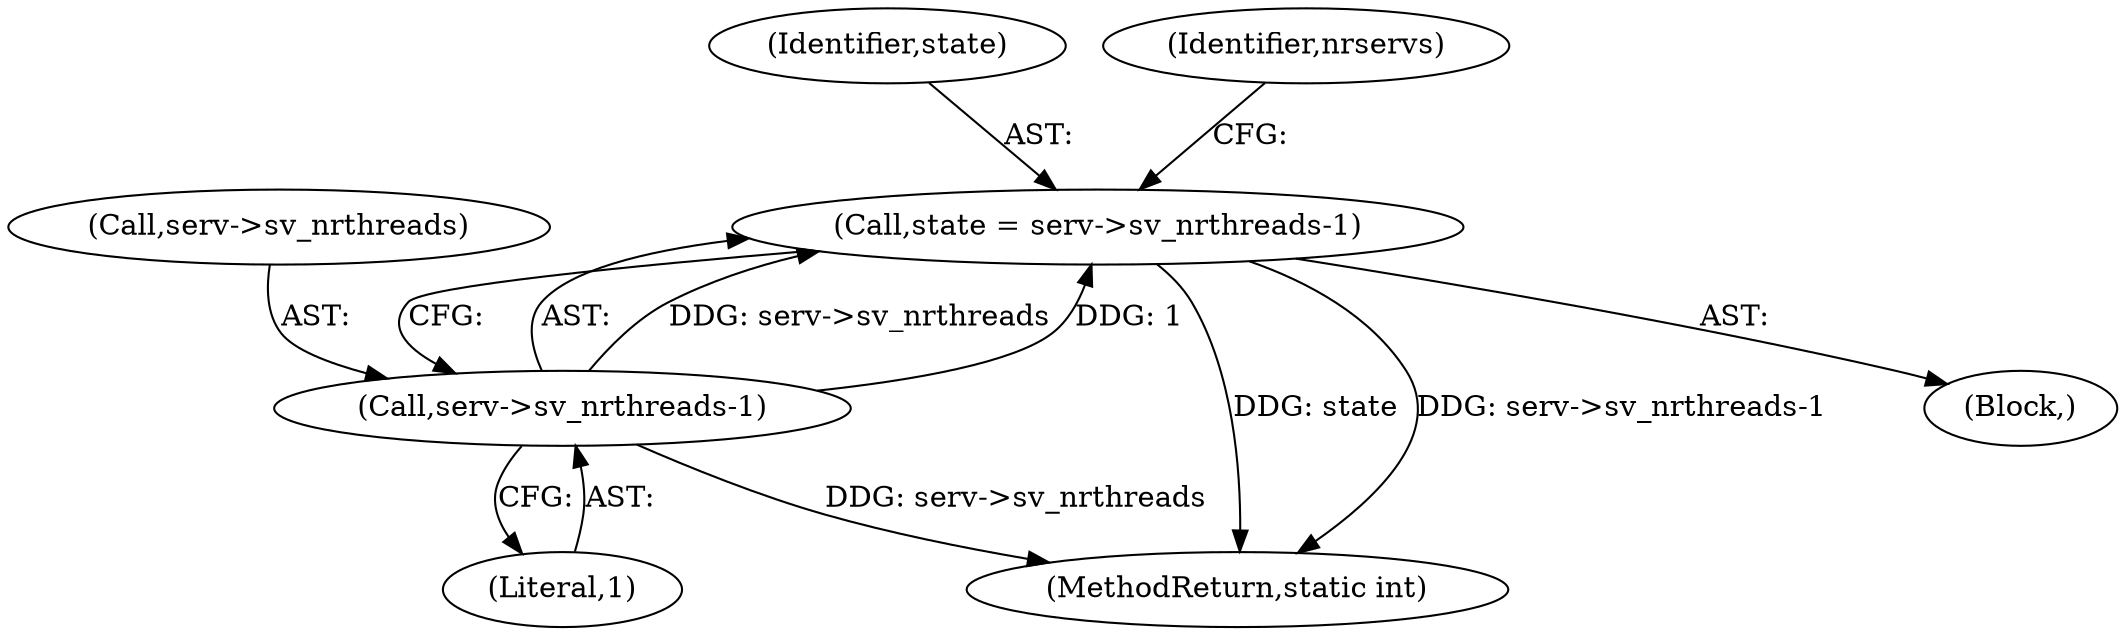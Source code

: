 digraph "0_linux_c70422f760c120480fee4de6c38804c72aa26bc1_20@API" {
"1000114" [label="(Call,state = serv->sv_nrthreads-1)"];
"1000116" [label="(Call,serv->sv_nrthreads-1)"];
"1000116" [label="(Call,serv->sv_nrthreads-1)"];
"1000115" [label="(Identifier,state)"];
"1000114" [label="(Call,state = serv->sv_nrthreads-1)"];
"1000117" [label="(Call,serv->sv_nrthreads)"];
"1000109" [label="(Block,)"];
"1000125" [label="(Identifier,nrservs)"];
"1000211" [label="(MethodReturn,static int)"];
"1000120" [label="(Literal,1)"];
"1000114" -> "1000109"  [label="AST: "];
"1000114" -> "1000116"  [label="CFG: "];
"1000115" -> "1000114"  [label="AST: "];
"1000116" -> "1000114"  [label="AST: "];
"1000125" -> "1000114"  [label="CFG: "];
"1000114" -> "1000211"  [label="DDG: state"];
"1000114" -> "1000211"  [label="DDG: serv->sv_nrthreads-1"];
"1000116" -> "1000114"  [label="DDG: serv->sv_nrthreads"];
"1000116" -> "1000114"  [label="DDG: 1"];
"1000116" -> "1000120"  [label="CFG: "];
"1000117" -> "1000116"  [label="AST: "];
"1000120" -> "1000116"  [label="AST: "];
"1000116" -> "1000211"  [label="DDG: serv->sv_nrthreads"];
}

